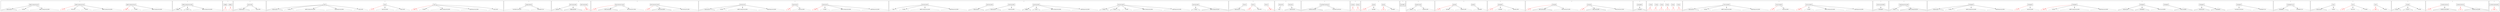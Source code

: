 strict digraph syntax_tree_struct {
    node [fontname="'JetBrains Mono',Consolas,'Courier New',monospace"];
    subgraph cluster_additiveexpression {
        additiveexpression [label="", shape=point];
        0 [label="additiveexpression", shape=box];
        additiveexpression -> 0 [style=invis];
        1 [label="expression", shape=triangle];
        0 -> 1;
        2 [label="termEx", shape=triangle, style=dashed];
        0 -> 2;
        3 [label="additiveexpressionEx", shape=triangle, style=dashed];
        0 -> 3;
        4 [label="additiveexpression", shape=box];
        additiveexpression -> 4 [style=invis];
        5 [color=red, fontcolor=red, label="ID", shape=triangle];
        4 -> 5 [color=red];
        6 [label="factorEx", shape=triangle, style=dashed];
        4 -> 6;
        7 [label="termEx", shape=triangle, style=dashed];
        4 -> 7;
        8 [label="additiveexpressionEx", shape=triangle, style=dashed];
        4 -> 8;
        9 [label="additiveexpression", shape=box];
        additiveexpression -> 9 [style=invis];
        10 [color=red, fontcolor=red, label="NUM", shape=triangle];
        9 -> 10 [color=red];
        11 [label="termEx", shape=triangle, style=dashed];
        9 -> 11;
        12 [label="additiveexpressionEx", shape=triangle, style=dashed];
        9 -> 12;
    }
    subgraph cluster_additiveexpressionEx {
        additiveexpressionEx [label="", shape=point];
        13 [label="additiveexpressionEx", shape=box];
        additiveexpressionEx -> 13 [style=invis];
        14 [label="addop", shape=triangle];
        13 -> 14;
        15 [label="term", shape=triangle];
        13 -> 15;
        16 [label="additiveexpressionEx", shape=triangle, style=dashed];
        13 -> 16;
    }
    subgraph cluster_addop {
        addop [label="", shape=point];
        17 [label="addop", shape=box];
        addop -> 17 [style=invis];
        18 [color=red, fontcolor=red, label="+", shape=triangle];
        17 -> 18 [color=red];
        19 [label="addop", shape=box];
        addop -> 19 [style=invis];
        20 [color=red, fontcolor=red, label="-", shape=triangle];
        19 -> 20 [color=red];
    }
    subgraph cluster_arglistEx {
        arglistEx [label="", shape=point];
        21 [label="arglistEx", shape=box];
        arglistEx -> 21 [style=invis];
        22 [label="expression", shape=triangle];
        21 -> 22;
        23 [label="arglistEx", shape=triangle, style=dashed];
        21 -> 23;
    }
    subgraph cluster_args {
        args [label="", shape=point];
        24 [label="args", shape=box];
        args -> 24 [style=invis];
        25 [label="expression", shape=triangle];
        24 -> 25;
        26 [label="termEx", shape=triangle, style=dashed];
        24 -> 26;
        27 [label="additiveexpressionEx", shape=triangle, style=dashed];
        24 -> 27;
        28 [label="simpleexpressionEx", shape=triangle, style=dashed];
        24 -> 28;
        29 [label="arglistEx", shape=triangle, style=dashed];
        24 -> 29;
        30 [label="args", shape=box];
        args -> 30 [style=invis];
        31 [color=red, fontcolor=red, label="ID", shape=triangle];
        30 -> 31 [color=red];
        32 [label="expressionEx", shape=triangle, style=dashed];
        30 -> 32;
        33 [label="arglistEx", shape=triangle, style=dashed];
        30 -> 33;
        34 [label="args", shape=box];
        args -> 34 [style=invis];
        35 [color=red, fontcolor=red, label="NUM", shape=triangle];
        34 -> 35 [color=red];
        36 [label="termEx", shape=triangle, style=dashed];
        34 -> 36;
        37 [label="additiveexpressionEx", shape=triangle, style=dashed];
        34 -> 37;
        38 [label="simpleexpressionEx", shape=triangle, style=dashed];
        34 -> 38;
        39 [label="arglistEx", shape=triangle, style=dashed];
        34 -> 39;
    }
    subgraph cluster_compoundstmt {
        compoundstmt [label="", shape=point];
        40 [label="compoundstmt", shape=box];
        compoundstmt -> 40 [style=invis];
        41 [label="localdeclarations", shape=triangle, style=dashed];
        40 -> 41;
        42 [label="statementlist", shape=triangle, style=dashed];
        40 -> 42;
    }
    subgraph cluster_declarationEx {
        declarationEx [label="", shape=point];
        43 [label="declarationEx", shape=box];
        declarationEx -> 43 [style=invis];
        44 [label="params", shape=triangle];
        43 -> 44;
        45 [label="compoundstmt", shape=triangle];
        43 -> 45;
        46 [label="declarationEx", shape=box];
        declarationEx -> 46 [style=invis];
        47 [color=red, fontcolor=red, label="NUM", shape=triangle];
        46 -> 47 [color=red];
    }
    subgraph cluster_declarationlistEx {
        declarationlistEx [label="", shape=point];
        48 [label="declarationlistEx", shape=box];
        declarationlistEx -> 48 [style=invis];
        49 [color=red, fontcolor=red, label="ID", shape=triangle];
        48 -> 49 [color=red];
        50 [label="declarationEx", shape=triangle];
        48 -> 50;
        51 [label="declarationlistEx", shape=triangle, style=dashed];
        48 -> 51;
        52 [label="declarationlistEx", shape=box];
        declarationlistEx -> 52 [style=invis];
        53 [color=red, fontcolor=red, label="ID", shape=triangle];
        52 -> 53 [color=red];
        54 [label="declarationEx", shape=triangle];
        52 -> 54;
        55 [label="declarationlistEx", shape=triangle, style=dashed];
        52 -> 55;
    }
    subgraph cluster_expression {
        expression [label="", shape=point];
        56 [label="expression", shape=box];
        expression -> 56 [style=invis];
        57 [label="expression", shape=triangle];
        56 -> 57;
        58 [label="termEx", shape=triangle, style=dashed];
        56 -> 58;
        59 [label="additiveexpressionEx", shape=triangle, style=dashed];
        56 -> 59;
        60 [label="simpleexpressionEx", shape=triangle, style=dashed];
        56 -> 60;
        61 [label="expression", shape=box];
        expression -> 61 [style=invis];
        62 [color=red, fontcolor=red, label="ID", shape=triangle];
        61 -> 62 [color=red];
        63 [label="expressionEx", shape=triangle, style=dashed];
        61 -> 63;
        64 [label="expression", shape=box];
        expression -> 64 [style=invis];
        65 [color=red, fontcolor=red, label="NUM", shape=triangle];
        64 -> 65 [color=red];
        66 [label="termEx", shape=triangle, style=dashed];
        64 -> 66;
        67 [label="additiveexpressionEx", shape=triangle, style=dashed];
        64 -> 67;
        68 [label="simpleexpressionEx", shape=triangle, style=dashed];
        64 -> 68;
    }
    subgraph cluster_expressionEx {
        expressionEx [label="", shape=point];
        69 [label="expressionEx", shape=box];
        expressionEx -> 69 [style=invis];
        70 [label="args", shape=triangle, style=dashed];
        69 -> 70;
        71 [label="termEx", shape=triangle, style=dashed];
        69 -> 71;
        72 [label="additiveexpressionEx", shape=triangle, style=dashed];
        69 -> 72;
        73 [label="simpleexpressionEx", shape=triangle, style=dashed];
        69 -> 73;
        74 [label="expressionEx", shape=box];
        expressionEx -> 74 [style=invis];
        75 [label="expression", shape=triangle];
        74 -> 75;
        76 [label="expressionEx", shape=box];
        expressionEx -> 76 [style=invis];
        77 [label="expression", shape=triangle];
        76 -> 77;
        78 [label="expressionEx", shape=triangle, style=dashed];
        76 -> 78;
        79 [label="expressionEx", shape=box];
        expressionEx -> 79 [style=invis];
        80 [label="addop", shape=triangle];
        79 -> 80;
        81 [label="term", shape=triangle];
        79 -> 81;
        82 [label="additiveexpressionEx", shape=triangle, style=dashed];
        79 -> 82;
        83 [label="simpleexpressionEx", shape=triangle, style=dashed];
        79 -> 83;
        84 [label="expressionEx", shape=box];
        expressionEx -> 84 [style=invis];
        85 [label="mulop", shape=triangle];
        84 -> 85;
        86 [label="factor", shape=triangle];
        84 -> 86;
        87 [label="termEx", shape=triangle, style=dashed];
        84 -> 87;
        88 [label="additiveexpressionEx", shape=triangle, style=dashed];
        84 -> 88;
        89 [label="simpleexpressionEx", shape=triangle, style=dashed];
        84 -> 89;
        90 [label="expressionEx", shape=box];
        expressionEx -> 90 [style=invis];
        91 [label="relop", shape=triangle];
        90 -> 91;
        92 [label="additiveexpression", shape=triangle];
        90 -> 92;
    }
    subgraph cluster_factor {
        factor [label="", shape=point];
        93 [label="factor", shape=box];
        factor -> 93 [style=invis];
        94 [label="expression", shape=triangle];
        93 -> 94;
        95 [label="factor", shape=box];
        factor -> 95 [style=invis];
        96 [color=red, fontcolor=red, label="ID", shape=triangle];
        95 -> 96 [color=red];
        97 [label="factorEx", shape=triangle, style=dashed];
        95 -> 97;
        98 [label="factor", shape=box];
        factor -> 98 [style=invis];
        99 [color=red, fontcolor=red, label="NUM", shape=triangle];
        98 -> 99 [color=red];
    }
    subgraph cluster_factorEx {
        factorEx [label="", shape=point];
        100 [label="factorEx", shape=box];
        factorEx -> 100 [style=invis];
        101 [label="args", shape=triangle, style=dashed];
        100 -> 101;
        102 [label="factorEx", shape=box];
        factorEx -> 102 [style=invis];
        103 [label="expression", shape=triangle];
        102 -> 103;
    }
    subgraph cluster_localdeclarations {
        localdeclarations [label="", shape=point];
        104 [label="localdeclarations", shape=box];
        localdeclarations -> 104 [style=invis];
        105 [label="vardeclaration", shape=triangle];
        104 -> 105;
        106 [label="localdeclarations", shape=triangle, style=dashed];
        104 -> 106;
    }
    subgraph cluster_mulop {
        mulop [label="", shape=point];
        107 [label="mulop", shape=box];
        mulop -> 107 [style=invis];
        108 [color=red, fontcolor=red, label="*", shape=triangle];
        107 -> 108 [color=red];
        109 [label="mulop", shape=box];
        mulop -> 109 [style=invis];
        110 [color=red, fontcolor=red, label="/", shape=triangle];
        109 -> 110 [color=red];
    }
    subgraph cluster_param {
        param [label="", shape=point];
        111 [label="param", shape=box];
        param -> 111 [style=invis];
        112 [color=red, fontcolor=red, label="ID", shape=triangle];
        111 -> 112 [color=red];
        113 [label="paramEx", shape=triangle, style=dashed];
        111 -> 113;
        114 [label="param", shape=box];
        param -> 114 [style=invis];
        115 [color=red, fontcolor=red, label="ID", shape=triangle];
        114 -> 115 [color=red];
        116 [label="paramEx", shape=triangle, style=dashed];
        114 -> 116;
    }
    subgraph cluster_paramEx {
        paramEx [label="", shape=point];
        117 [label="paramEx", shape=box];
        paramEx -> 117 [style=invis];
    }
    subgraph cluster_paramlistEx {
        paramlistEx [label="", shape=point];
        118 [label="paramlistEx", shape=box];
        paramlistEx -> 118 [style=invis];
        119 [label="param", shape=triangle];
        118 -> 119;
        120 [label="paramlistEx", shape=triangle, style=dashed];
        118 -> 120;
    }
    subgraph cluster_params {
        params [label="", shape=point];
        121 [label="params", shape=box];
        params -> 121 [style=invis];
        122 [color=red, fontcolor=red, label="ID", shape=triangle];
        121 -> 122 [color=red];
        123 [label="paramEx", shape=triangle, style=dashed];
        121 -> 123;
        124 [label="paramlistEx", shape=triangle, style=dashed];
        121 -> 124;
        125 [label="params", shape=box];
        params -> 125 [style=invis];
        126 [label="paramsEx", shape=triangle, style=dashed];
        125 -> 126;
    }
    subgraph cluster_paramsEx {
        paramsEx [label="", shape=point];
        127 [label="paramsEx", shape=box];
        paramsEx -> 127 [style=invis];
        128 [color=red, fontcolor=red, label="ID", shape=triangle];
        127 -> 128 [color=red];
        129 [label="paramEx", shape=triangle, style=dashed];
        127 -> 129;
        130 [label="paramlistEx", shape=triangle, style=dashed];
        127 -> 130;
    }
    subgraph cluster_program {
        program [label="", shape=point];
        131 [label="program", shape=box];
        program -> 131 [style=invis];
        132 [color=red, fontcolor=red, label="ID", shape=triangle];
        131 -> 132 [color=red];
        133 [label="declarationEx", shape=triangle];
        131 -> 133;
        134 [label="declarationlistEx", shape=triangle, style=dashed];
        131 -> 134;
        135 [label="program", shape=box];
        program -> 135 [style=invis];
        136 [color=red, fontcolor=red, label="ID", shape=triangle];
        135 -> 136 [color=red];
        137 [label="declarationEx", shape=triangle];
        135 -> 137;
        138 [label="declarationlistEx", shape=triangle, style=dashed];
        135 -> 138;
    }
    subgraph cluster_programEx {
        programEx [label="", shape=point];
        139 [label="programEx", shape=box];
        programEx -> 139 [style=invis];
        140 [label="program", shape=triangle];
        139 -> 140;
    }
    subgraph cluster_relop {
        relop [label="", shape=point];
        141 [label="relop", shape=box];
        relop -> 141 [style=invis];
        142 [color=red, fontcolor=red, label="!=", shape=triangle];
        141 -> 142 [color=red];
        143 [label="relop", shape=box];
        relop -> 143 [style=invis];
        144 [color=red, fontcolor=red, label="<", shape=triangle];
        143 -> 144 [color=red];
        145 [label="relop", shape=box];
        relop -> 145 [style=invis];
        146 [color=red, fontcolor=red, label="<=", shape=triangle];
        145 -> 146 [color=red];
        147 [label="relop", shape=box];
        relop -> 147 [style=invis];
        148 [color=red, fontcolor=red, label="==", shape=triangle];
        147 -> 148 [color=red];
        149 [label="relop", shape=box];
        relop -> 149 [style=invis];
        150 [color=red, fontcolor=red, label=">", shape=triangle];
        149 -> 150 [color=red];
        151 [label="relop", shape=box];
        relop -> 151 [style=invis];
        152 [color=red, fontcolor=red, label=">=", shape=triangle];
        151 -> 152 [color=red];
    }
    subgraph cluster_returnstmtEx {
        returnstmtEx [label="", shape=point];
        153 [label="returnstmtEx", shape=box];
        returnstmtEx -> 153 [style=invis];
        154 [label="expression", shape=triangle];
        153 -> 154;
        155 [label="termEx", shape=triangle, style=dashed];
        153 -> 155;
        156 [label="additiveexpressionEx", shape=triangle, style=dashed];
        153 -> 156;
        157 [label="simpleexpressionEx", shape=triangle, style=dashed];
        153 -> 157;
        158 [label="returnstmtEx", shape=box];
        returnstmtEx -> 158 [style=invis];
        159 [color=red, fontcolor=red, label="ID", shape=triangle];
        158 -> 159 [color=red];
        160 [label="expressionEx", shape=triangle, style=dashed];
        158 -> 160;
        161 [label="returnstmtEx", shape=box];
        returnstmtEx -> 161 [style=invis];
        162 [color=red, fontcolor=red, label="NUM", shape=triangle];
        161 -> 162 [color=red];
        163 [label="termEx", shape=triangle, style=dashed];
        161 -> 163;
        164 [label="additiveexpressionEx", shape=triangle, style=dashed];
        161 -> 164;
        165 [label="simpleexpressionEx", shape=triangle, style=dashed];
        161 -> 165;
    }
    subgraph cluster_selectionstmtEx {
        selectionstmtEx [label="", shape=point];
        166 [label="selectionstmtEx", shape=box];
        selectionstmtEx -> 166 [style=invis];
        167 [label="statement", shape=triangle];
        166 -> 167;
    }
    subgraph cluster_simpleexpressionEx {
        simpleexpressionEx [label="", shape=point];
        168 [label="simpleexpressionEx", shape=box];
        simpleexpressionEx -> 168 [style=invis];
        169 [label="relop", shape=triangle];
        168 -> 169;
        170 [label="additiveexpression", shape=triangle];
        168 -> 170;
    }
    subgraph cluster_statement {
        statement [label="", shape=point];
        171 [label="statement", shape=box];
        statement -> 171 [style=invis];
        172 [label="expression", shape=triangle];
        171 -> 172;
        173 [label="termEx", shape=triangle, style=dashed];
        171 -> 173;
        174 [label="additiveexpressionEx", shape=triangle, style=dashed];
        171 -> 174;
        175 [label="simpleexpressionEx", shape=triangle, style=dashed];
        171 -> 175;
        176 [label="statement", shape=box];
        statement -> 176 [style=invis];
        177 [color=red, fontcolor=red, label="ID", shape=triangle];
        176 -> 177 [color=red];
        178 [label="expressionEx", shape=triangle, style=dashed];
        176 -> 178;
        179 [label="statement", shape=box];
        statement -> 179 [style=invis];
        180 [color=red, fontcolor=red, label="NUM", shape=triangle];
        179 -> 180 [color=red];
        181 [label="termEx", shape=triangle, style=dashed];
        179 -> 181;
        182 [label="additiveexpressionEx", shape=triangle, style=dashed];
        179 -> 182;
        183 [label="simpleexpressionEx", shape=triangle, style=dashed];
        179 -> 183;
        184 [label="statement", shape=box];
        statement -> 184 [style=invis];
        185 [label="expression", shape=triangle];
        184 -> 185;
        186 [label="statement", shape=triangle];
        184 -> 186;
        187 [label="selectionstmtEx", shape=triangle, style=dashed];
        184 -> 187;
        188 [label="statement", shape=box];
        statement -> 188 [style=invis];
        189 [label="returnstmtEx", shape=triangle];
        188 -> 189;
        190 [label="statement", shape=box];
        statement -> 190 [style=invis];
        191 [label="expression", shape=triangle];
        190 -> 191;
        192 [label="statement", shape=triangle];
        190 -> 192;
        193 [label="statement", shape=box];
        statement -> 193 [style=invis];
        194 [label="localdeclarations", shape=triangle, style=dashed];
        193 -> 194;
        195 [label="statementlist", shape=triangle, style=dashed];
        193 -> 195;
    }
    subgraph cluster_statementlist {
        statementlist [label="", shape=point];
        196 [label="statementlist", shape=box];
        statementlist -> 196 [style=invis];
        197 [label="statement", shape=triangle];
        196 -> 197;
        198 [label="statementlist", shape=triangle, style=dashed];
        196 -> 198;
    }
    subgraph cluster_term {
        term [label="", shape=point];
        199 [label="term", shape=box];
        term -> 199 [style=invis];
        200 [label="expression", shape=triangle];
        199 -> 200;
        201 [label="termEx", shape=triangle, style=dashed];
        199 -> 201;
        202 [label="term", shape=box];
        term -> 202 [style=invis];
        203 [color=red, fontcolor=red, label="ID", shape=triangle];
        202 -> 203 [color=red];
        204 [label="factorEx", shape=triangle, style=dashed];
        202 -> 204;
        205 [label="termEx", shape=triangle, style=dashed];
        202 -> 205;
        206 [label="term", shape=box];
        term -> 206 [style=invis];
        207 [color=red, fontcolor=red, label="NUM", shape=triangle];
        206 -> 207 [color=red];
        208 [label="termEx", shape=triangle, style=dashed];
        206 -> 208;
    }
    subgraph cluster_termEx {
        termEx [label="", shape=point];
        209 [label="termEx", shape=box];
        termEx -> 209 [style=invis];
        210 [label="mulop", shape=triangle];
        209 -> 210;
        211 [label="factor", shape=triangle];
        209 -> 211;
        212 [label="termEx", shape=triangle, style=dashed];
        209 -> 212;
    }
    subgraph cluster_vardeclaration {
        vardeclaration [label="", shape=point];
        213 [label="vardeclaration", shape=box];
        vardeclaration -> 213 [style=invis];
        214 [color=red, fontcolor=red, label="ID", shape=triangle];
        213 -> 214 [color=red];
        215 [label="vardeclarationEx", shape=triangle];
        213 -> 215;
        216 [label="vardeclaration", shape=box];
        vardeclaration -> 216 [style=invis];
        217 [color=red, fontcolor=red, label="ID", shape=triangle];
        216 -> 217 [color=red];
        218 [label="vardeclarationEx", shape=triangle];
        216 -> 218;
    }
    subgraph cluster_vardeclarationEx {
        vardeclarationEx [label="", shape=point];
        219 [label="vardeclarationEx", shape=box];
        vardeclarationEx -> 219 [style=invis];
        220 [color=red, fontcolor=red, label="NUM", shape=triangle];
        219 -> 220 [color=red];
    }
}
